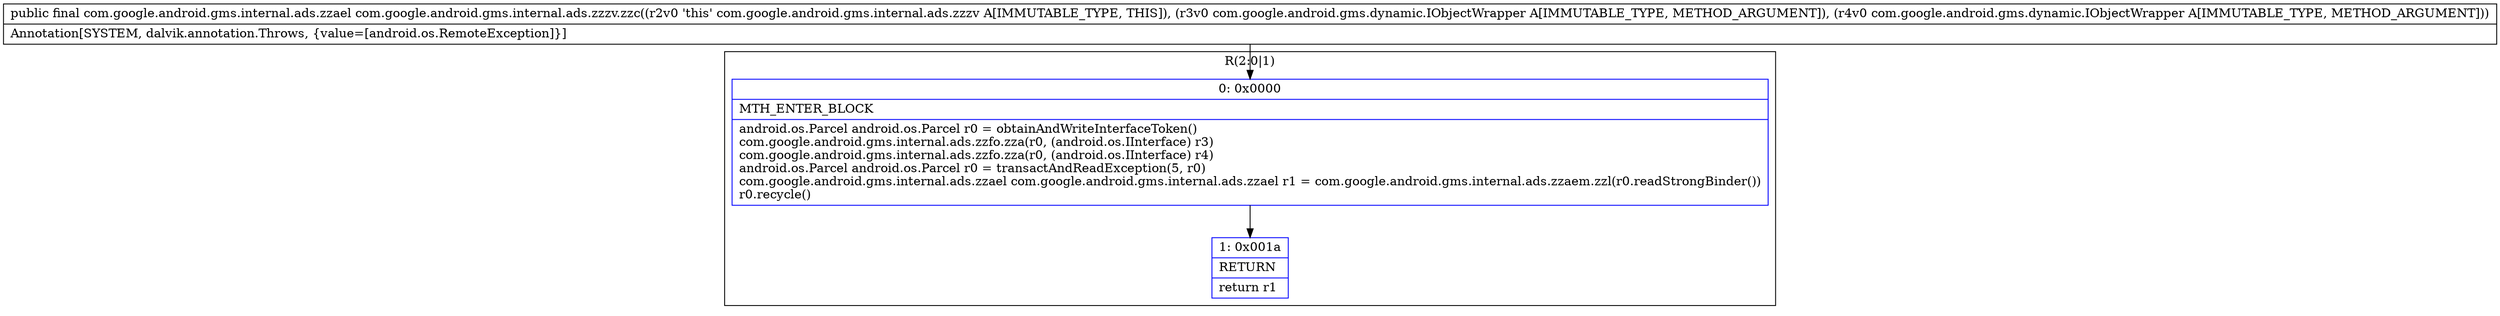 digraph "CFG forcom.google.android.gms.internal.ads.zzzv.zzc(Lcom\/google\/android\/gms\/dynamic\/IObjectWrapper;Lcom\/google\/android\/gms\/dynamic\/IObjectWrapper;)Lcom\/google\/android\/gms\/internal\/ads\/zzael;" {
subgraph cluster_Region_32351815 {
label = "R(2:0|1)";
node [shape=record,color=blue];
Node_0 [shape=record,label="{0\:\ 0x0000|MTH_ENTER_BLOCK\l|android.os.Parcel android.os.Parcel r0 = obtainAndWriteInterfaceToken()\lcom.google.android.gms.internal.ads.zzfo.zza(r0, (android.os.IInterface) r3)\lcom.google.android.gms.internal.ads.zzfo.zza(r0, (android.os.IInterface) r4)\landroid.os.Parcel android.os.Parcel r0 = transactAndReadException(5, r0)\lcom.google.android.gms.internal.ads.zzael com.google.android.gms.internal.ads.zzael r1 = com.google.android.gms.internal.ads.zzaem.zzl(r0.readStrongBinder())\lr0.recycle()\l}"];
Node_1 [shape=record,label="{1\:\ 0x001a|RETURN\l|return r1\l}"];
}
MethodNode[shape=record,label="{public final com.google.android.gms.internal.ads.zzael com.google.android.gms.internal.ads.zzzv.zzc((r2v0 'this' com.google.android.gms.internal.ads.zzzv A[IMMUTABLE_TYPE, THIS]), (r3v0 com.google.android.gms.dynamic.IObjectWrapper A[IMMUTABLE_TYPE, METHOD_ARGUMENT]), (r4v0 com.google.android.gms.dynamic.IObjectWrapper A[IMMUTABLE_TYPE, METHOD_ARGUMENT]))  | Annotation[SYSTEM, dalvik.annotation.Throws, \{value=[android.os.RemoteException]\}]\l}"];
MethodNode -> Node_0;
Node_0 -> Node_1;
}

